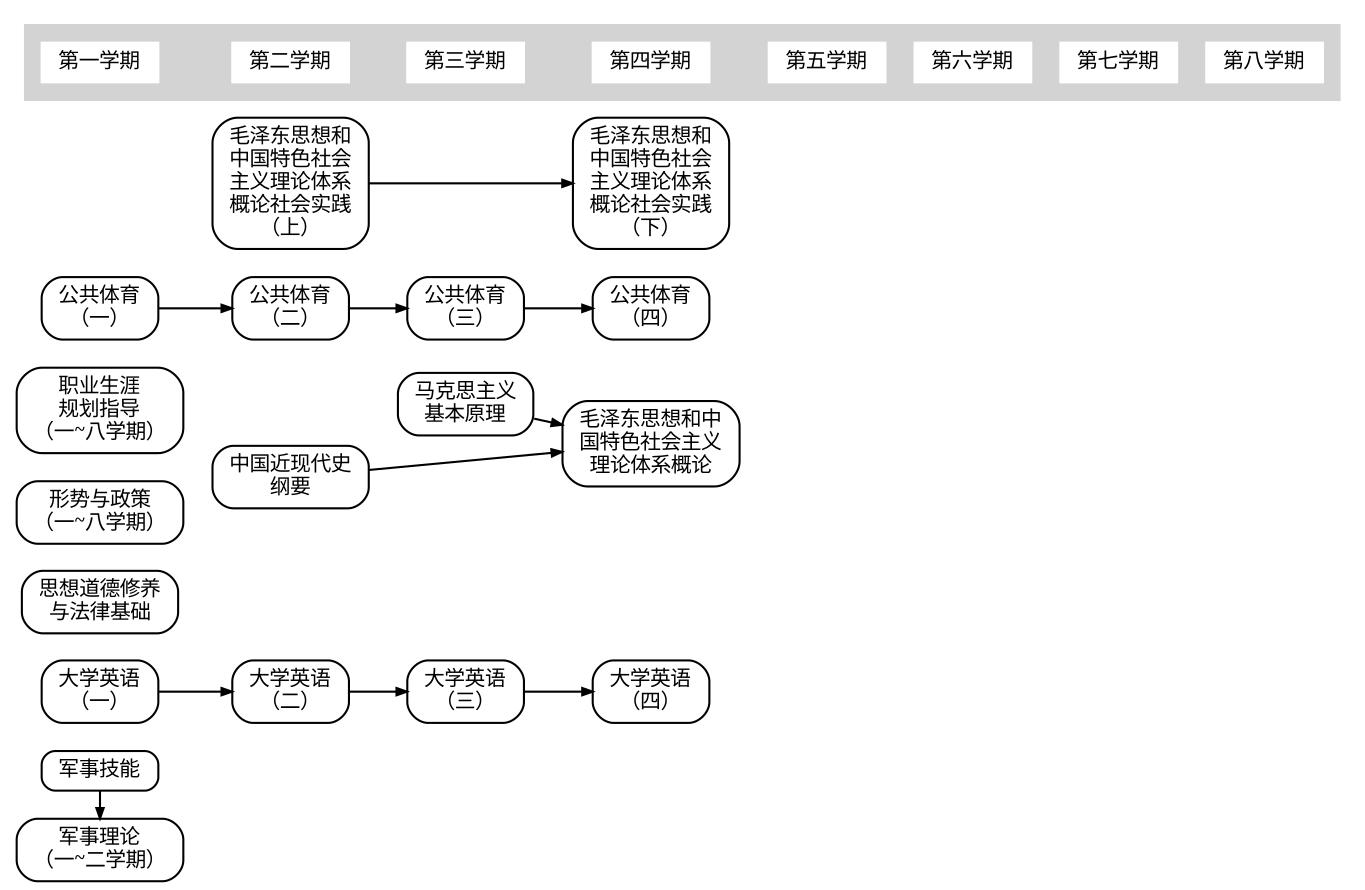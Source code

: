 digraph G {
    rankdir = "LR";
    fontsize=10;
    fontname="serif";
    node [fontsize=10 fontname="serif" shape=box style=rounded width=0.4 height=0.2];
    edge [arrowsize=0.5];
    concentrate=true;
    nodesep = 0.18;
    ranksep = 0.2;
    newrank = true;
    // splines = ortho

    n22 [label="军事技能"];
    n35 [label="大学英语\n（一）"];
    n36 [label="大学英语\n（二）"];
    n37 [label="大学英语\n（三）"];
    n38 [label="大学英语\n（四）"];
    n39 [label="军事理论\n（一~二学期）"];
    n40 [label="马克思主义\n基本原理"];
    n41 [label="毛泽东思想和中\n国特色社会主义\n理论体系概论"];
    n42 [label="思想道德修养\n与法律基础"];
    n43 [label="形势与政策\n（一~八学期）"];
    n44 [label="职业生涯\n规划指导\n（一~八学期）"];
    n46 [label="中国近现代史\n纲要"];
    n47 [label="公共体育\n（一）"];
    n48 [label="公共体育\n（二）"];
    n49 [label="公共体育\n（三）"];
    n50 [label="公共体育\n（四）"];
    n51 [label="毛泽东思想和\n中国特色社会\n主义理论体系\n概论社会实践\n（上）"];
    n52 [label="毛泽东思想和\n中国特色社会\n主义理论体系\n概论社会实践\n（下）"];

    subgraph cluster_0 {
        style=filled;
        color=lightgrey;
        node [style=filled,color=white,shape=box];
        "term1" [label="第一学期"];
        "term2" [label="第二学期"];
        "term3" [label="第三学期"];
        "term4" [label="第四学期"];
        "term5" [label="第五学期"];
        "term6" [label="第六学期"];
        "term7" [label="第七学期"];
        "term8" [label="第八学期"];
        term1 -> term2 -> term3 -> term4 -> term5 -> term6 -> term7 -> term8 [style=invis];
    }

    {rank = same; term1; n42; n43; n44; n35; n47; n22; n39; }
    {rank = same; term2; n36; n46; n48; n51; }
    {rank = same; term3; n37; n40; n49; }
    {rank = same; term4; n41; n50; n52; }
    {rank = same; term5; }
    {rank = same; term6; }
    {rank = same; term7; }
    {rank = same; term8; }

    n35 -> n36 -> n37 -> n38; n47 -> n48 -> n49 -> n50;
    n51 -> n52; n22 -> n39
    n46 -> n41; n40 -> n41; 
}
